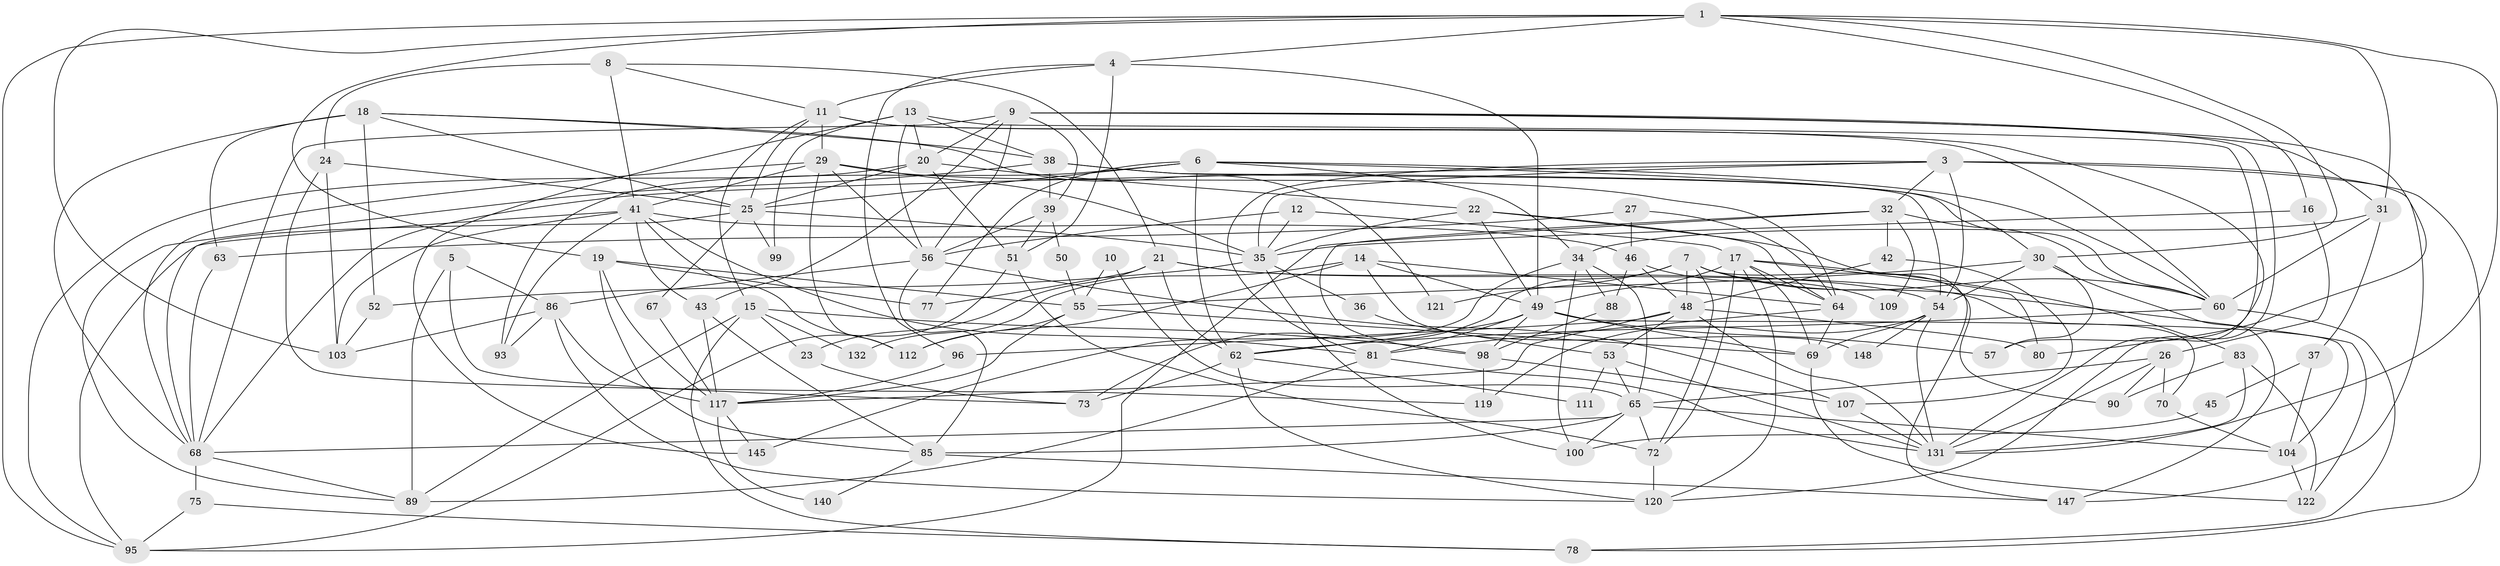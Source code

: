 // Generated by graph-tools (version 1.1) at 2025/24/03/03/25 07:24:03]
// undirected, 96 vertices, 239 edges
graph export_dot {
graph [start="1"]
  node [color=gray90,style=filled];
  1 [super="+2"];
  3 [super="+28"];
  4 [super="+143"];
  5;
  6 [super="+59"];
  7 [super="+33"];
  8;
  9 [super="+110"];
  10;
  11 [super="+84"];
  12;
  13 [super="+124"];
  14 [super="+105"];
  15 [super="+135"];
  16;
  17 [super="+66"];
  18 [super="+123"];
  19 [super="+87"];
  20 [super="+47"];
  21 [super="+44"];
  22;
  23;
  24 [super="+134"];
  25 [super="+114"];
  26 [super="+108"];
  27;
  29;
  30 [super="+128"];
  31 [super="+97"];
  32 [super="+40"];
  34 [super="+79"];
  35 [super="+94"];
  36;
  37;
  38 [super="+102"];
  39;
  41 [super="+74"];
  42;
  43 [super="+125"];
  45;
  46 [super="+136"];
  48 [super="+133"];
  49 [super="+61"];
  50;
  51 [super="+127"];
  52;
  53 [super="+113"];
  54 [super="+71"];
  55 [super="+118"];
  56 [super="+58"];
  57;
  60 [super="+106"];
  62 [super="+138"];
  63;
  64 [super="+141"];
  65 [super="+76"];
  67;
  68 [super="+91"];
  69;
  70;
  72 [super="+82"];
  73 [super="+126"];
  75;
  77;
  78;
  80 [super="+101"];
  81 [super="+146"];
  83 [super="+137"];
  85 [super="+116"];
  86 [super="+115"];
  88;
  89 [super="+92"];
  90;
  93;
  95 [super="+139"];
  96;
  98;
  99;
  100;
  103 [super="+130"];
  104;
  107;
  109;
  111;
  112 [super="+129"];
  117 [super="+142"];
  119;
  120 [super="+144"];
  121;
  122;
  131;
  132;
  140;
  145;
  147;
  148;
  1 -- 31;
  1 -- 95;
  1 -- 16;
  1 -- 131;
  1 -- 19;
  1 -- 103;
  1 -- 4;
  1 -- 30;
  3 -- 81;
  3 -- 32;
  3 -- 78;
  3 -- 147;
  3 -- 54 [weight=2];
  3 -- 35;
  3 -- 68;
  4 -- 49;
  4 -- 11;
  4 -- 96;
  4 -- 51;
  5 -- 89;
  5 -- 86;
  5 -- 73;
  6 -- 77;
  6 -- 93;
  6 -- 30;
  6 -- 34;
  6 -- 62;
  6 -- 25;
  6 -- 60;
  7 -- 90;
  7 -- 121;
  7 -- 72;
  7 -- 122;
  7 -- 60;
  7 -- 73;
  7 -- 48;
  8 -- 11;
  8 -- 21;
  8 -- 41;
  8 -- 24;
  9 -- 20 [weight=2];
  9 -- 68;
  9 -- 80;
  9 -- 39;
  9 -- 56;
  9 -- 43;
  9 -- 120;
  9 -- 31;
  10 -- 65;
  10 -- 55;
  11 -- 131;
  11 -- 29;
  11 -- 60;
  11 -- 15;
  11 -- 25;
  12 -- 17;
  12 -- 35;
  12 -- 56;
  13 -- 56;
  13 -- 145;
  13 -- 99;
  13 -- 20;
  13 -- 38;
  13 -- 57;
  14 -- 112;
  14 -- 132;
  14 -- 64;
  14 -- 49;
  14 -- 148;
  15 -- 89;
  15 -- 132;
  15 -- 98;
  15 -- 23;
  15 -- 78;
  16 -- 35;
  16 -- 26;
  17 -- 64;
  17 -- 72;
  17 -- 80;
  17 -- 49;
  17 -- 83;
  17 -- 69;
  17 -- 120;
  18 -- 52;
  18 -- 121;
  18 -- 68;
  18 -- 38;
  18 -- 63;
  18 -- 25;
  19 -- 55;
  19 -- 77;
  19 -- 85;
  19 -- 117;
  20 -- 25;
  20 -- 51;
  20 -- 22;
  20 -- 95;
  21 -- 23;
  21 -- 70;
  21 -- 54;
  21 -- 77;
  21 -- 62;
  22 -- 147;
  22 -- 64;
  22 -- 49;
  22 -- 35;
  23 -- 73;
  24 -- 119;
  24 -- 25;
  24 -- 103;
  25 -- 99;
  25 -- 67;
  25 -- 35;
  25 -- 95;
  26 -- 90;
  26 -- 70;
  26 -- 65;
  26 -- 131;
  27 -- 63;
  27 -- 46;
  27 -- 64;
  29 -- 56;
  29 -- 35;
  29 -- 112 [weight=2];
  29 -- 68;
  29 -- 41;
  29 -- 64;
  30 -- 147;
  30 -- 54;
  30 -- 57;
  30 -- 55;
  31 -- 60;
  31 -- 37;
  31 -- 34;
  32 -- 95;
  32 -- 98;
  32 -- 42;
  32 -- 60;
  32 -- 109;
  34 -- 65;
  34 -- 145;
  34 -- 100;
  34 -- 88;
  35 -- 36;
  35 -- 52;
  35 -- 100;
  36 -- 53;
  37 -- 104;
  37 -- 45;
  38 -- 39;
  38 -- 60;
  38 -- 54;
  38 -- 89;
  39 -- 50;
  39 -- 56;
  39 -- 51;
  41 -- 46;
  41 -- 43;
  41 -- 93;
  41 -- 68;
  41 -- 81;
  41 -- 103;
  41 -- 112;
  42 -- 107;
  42 -- 48;
  43 -- 85;
  43 -- 117;
  45 -- 100;
  46 -- 109;
  46 -- 88;
  46 -- 48;
  48 -- 131;
  48 -- 96;
  48 -- 117;
  48 -- 53;
  48 -- 80;
  49 -- 98 [weight=2];
  49 -- 104;
  49 -- 69;
  49 -- 57;
  49 -- 62;
  49 -- 81;
  50 -- 55;
  51 -- 72;
  51 -- 95;
  52 -- 103;
  53 -- 131;
  53 -- 65;
  53 -- 111;
  54 -- 119;
  54 -- 148;
  54 -- 131;
  54 -- 69;
  55 -- 69;
  55 -- 112;
  55 -- 117;
  56 -- 107;
  56 -- 85;
  56 -- 86;
  60 -- 78;
  60 -- 62;
  62 -- 111;
  62 -- 73;
  62 -- 120;
  63 -- 68;
  64 -- 81;
  64 -- 69;
  65 -- 104;
  65 -- 68;
  65 -- 100;
  65 -- 85;
  65 -- 72;
  67 -- 117;
  68 -- 75;
  68 -- 89;
  69 -- 122;
  70 -- 104;
  72 -- 120;
  75 -- 78;
  75 -- 95;
  81 -- 131;
  81 -- 89;
  83 -- 122;
  83 -- 90;
  83 -- 131;
  85 -- 147;
  85 -- 140;
  86 -- 103;
  86 -- 117;
  86 -- 120;
  86 -- 93;
  88 -- 98;
  96 -- 117;
  98 -- 107;
  98 -- 119;
  104 -- 122;
  107 -- 131;
  117 -- 145;
  117 -- 140;
}
